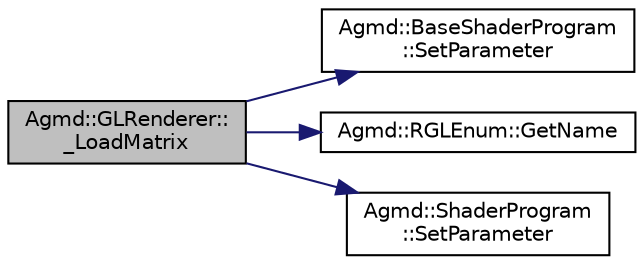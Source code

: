 digraph "Agmd::GLRenderer::_LoadMatrix"
{
  edge [fontname="Helvetica",fontsize="10",labelfontname="Helvetica",labelfontsize="10"];
  node [fontname="Helvetica",fontsize="10",shape=record];
  rankdir="LR";
  Node1 [label="Agmd::GLRenderer::\l_LoadMatrix",height=0.2,width=0.4,color="black", fillcolor="grey75", style="filled" fontcolor="black"];
  Node1 -> Node2 [color="midnightblue",fontsize="10",style="solid",fontname="Helvetica"];
  Node2 [label="Agmd::BaseShaderProgram\l::SetParameter",height=0.2,width=0.4,color="black", fillcolor="white", style="filled",URL="$class_agmd_1_1_base_shader_program.html#a71ececb133e5377467623e80b593cbb9"];
  Node1 -> Node3 [color="midnightblue",fontsize="10",style="solid",fontname="Helvetica"];
  Node3 [label="Agmd::RGLEnum::GetName",height=0.2,width=0.4,color="black", fillcolor="white", style="filled",URL="$class_agmd_1_1_r_g_l_enum.html#a714dc684ea3f8710736a0cc3e109c029"];
  Node1 -> Node4 [color="midnightblue",fontsize="10",style="solid",fontname="Helvetica"];
  Node4 [label="Agmd::ShaderProgram\l::SetParameter",height=0.2,width=0.4,color="black", fillcolor="white", style="filled",URL="$class_agmd_1_1_shader_program.html#aa7090c08d1106a79d07019e5d9b6df73"];
}
